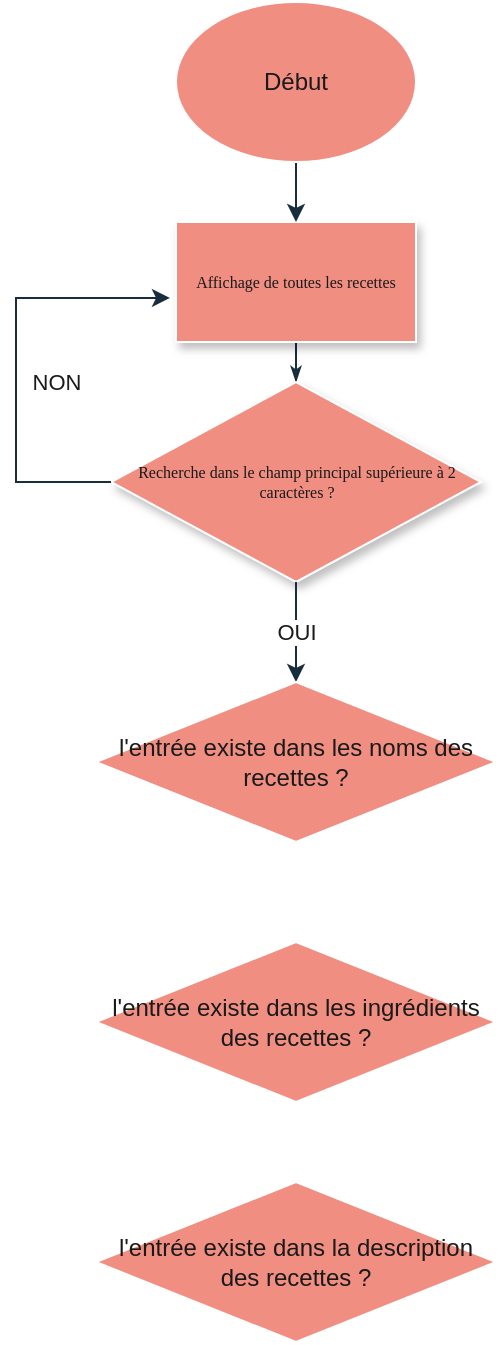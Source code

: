 <mxfile version="21.2.1" type="github">
  <diagram name="Page-1" id="edf60f1a-56cd-e834-aa8a-f176f3a09ee4">
    <mxGraphModel dx="1190" dy="1131" grid="1" gridSize="10" guides="1" tooltips="1" connect="1" arrows="1" fold="1" page="1" pageScale="1" pageWidth="1169" pageHeight="827" background="none" math="0" shadow="0">
      <root>
        <mxCell id="0" />
        <mxCell id="1" parent="0" />
        <mxCell id="60e70716793133e9-32" style="edgeStyle=orthogonalEdgeStyle;rounded=0;html=1;labelBackgroundColor=none;startSize=5;endArrow=classicThin;endFill=1;endSize=5;jettySize=auto;orthogonalLoop=1;strokeWidth=1;fontFamily=Verdana;fontSize=8;strokeColor=#182E3E;fontColor=default;" parent="1" source="60e70716793133e9-4" target="60e70716793133e9-5" edge="1">
          <mxGeometry relative="1" as="geometry" />
        </mxCell>
        <mxCell id="60e70716793133e9-4" value="Affichage de toutes les recettes" style="rounded=0;whiteSpace=wrap;html=1;shadow=1;labelBackgroundColor=none;strokeWidth=1;fontFamily=Verdana;fontSize=8;align=center;fillColor=#F08E81;strokeColor=#FFFFFF;fontColor=#1A1A1A;" parent="1" vertex="1">
          <mxGeometry x="560" y="120" width="120" height="60" as="geometry" />
        </mxCell>
        <mxCell id="60e70716793133e9-5" value="Recherche dans le champ principal supérieure à 2 caractères ?" style="rhombus;whiteSpace=wrap;html=1;rounded=0;shadow=1;labelBackgroundColor=none;strokeWidth=1;fontFamily=Verdana;fontSize=8;align=center;fillColor=#F08E81;strokeColor=#FFFFFF;fontColor=#1A1A1A;" parent="1" vertex="1">
          <mxGeometry x="527.5" y="200" width="185" height="100" as="geometry" />
        </mxCell>
        <mxCell id="7xQFMuA-qO5Dn9zBe7eW-2" value="" style="edgeStyle=orthogonalEdgeStyle;rounded=0;orthogonalLoop=1;jettySize=auto;html=1;labelBackgroundColor=none;strokeColor=#182E3E;fontColor=default;" edge="1" parent="1" source="7xQFMuA-qO5Dn9zBe7eW-1" target="60e70716793133e9-4">
          <mxGeometry relative="1" as="geometry" />
        </mxCell>
        <mxCell id="7xQFMuA-qO5Dn9zBe7eW-1" value="Début" style="ellipse;whiteSpace=wrap;html=1;labelBackgroundColor=none;fillColor=#F08E81;strokeColor=#FFFFFF;fontColor=#1A1A1A;" vertex="1" parent="1">
          <mxGeometry x="560" y="10" width="120" height="80" as="geometry" />
        </mxCell>
        <mxCell id="7xQFMuA-qO5Dn9zBe7eW-3" value="" style="endArrow=classic;html=1;rounded=0;strokeColor=#182E3E;fontColor=#1A1A1A;exitX=0.5;exitY=1;exitDx=0;exitDy=0;" edge="1" parent="1" source="60e70716793133e9-5">
          <mxGeometry relative="1" as="geometry">
            <mxPoint x="712.5" y="249.5" as="sourcePoint" />
            <mxPoint x="620" y="350" as="targetPoint" />
            <Array as="points" />
          </mxGeometry>
        </mxCell>
        <mxCell id="7xQFMuA-qO5Dn9zBe7eW-4" value="OUI" style="edgeLabel;resizable=0;html=1;align=center;verticalAlign=middle;strokeColor=#FFFFFF;fontColor=#1A1A1A;fillColor=#F08E81;" connectable="0" vertex="1" parent="7xQFMuA-qO5Dn9zBe7eW-3">
          <mxGeometry relative="1" as="geometry" />
        </mxCell>
        <mxCell id="7xQFMuA-qO5Dn9zBe7eW-5" value="" style="endArrow=classic;html=1;rounded=0;strokeColor=#182E3E;fontColor=#1A1A1A;exitX=0;exitY=0.5;exitDx=0;exitDy=0;entryX=-0.025;entryY=0.633;entryDx=0;entryDy=0;entryPerimeter=0;" edge="1" parent="1" source="60e70716793133e9-5" target="60e70716793133e9-4">
          <mxGeometry relative="1" as="geometry">
            <mxPoint x="430" y="250" as="sourcePoint" />
            <mxPoint x="440" y="250" as="targetPoint" />
            <Array as="points">
              <mxPoint x="480" y="250" />
              <mxPoint x="480" y="158" />
            </Array>
          </mxGeometry>
        </mxCell>
        <mxCell id="7xQFMuA-qO5Dn9zBe7eW-6" value="NON" style="edgeLabel;resizable=0;html=1;align=center;verticalAlign=middle;strokeColor=#FFFFFF;fontColor=#1A1A1A;fillColor=#F08E81;direction=south;" connectable="0" vertex="1" parent="7xQFMuA-qO5Dn9zBe7eW-5">
          <mxGeometry relative="1" as="geometry">
            <mxPoint x="20" y="11" as="offset" />
          </mxGeometry>
        </mxCell>
        <mxCell id="7xQFMuA-qO5Dn9zBe7eW-7" value="l&#39;entrée existe dans les noms des recettes ?" style="rhombus;whiteSpace=wrap;html=1;strokeColor=#FFFFFF;fontColor=#1A1A1A;fillColor=#F08E81;" vertex="1" parent="1">
          <mxGeometry x="520" y="350" width="200" height="80" as="geometry" />
        </mxCell>
        <mxCell id="7xQFMuA-qO5Dn9zBe7eW-8" value="l&#39;entrée existe dans les ingrédients des recettes ?" style="rhombus;whiteSpace=wrap;html=1;strokeColor=#FFFFFF;fontColor=#1A1A1A;fillColor=#F08E81;" vertex="1" parent="1">
          <mxGeometry x="520" y="480" width="200" height="80" as="geometry" />
        </mxCell>
        <mxCell id="7xQFMuA-qO5Dn9zBe7eW-9" value="l&#39;entrée existe dans la description des recettes ?" style="rhombus;whiteSpace=wrap;html=1;strokeColor=#FFFFFF;fontColor=#1A1A1A;fillColor=#F08E81;" vertex="1" parent="1">
          <mxGeometry x="520" y="600" width="200" height="80" as="geometry" />
        </mxCell>
      </root>
    </mxGraphModel>
  </diagram>
</mxfile>
